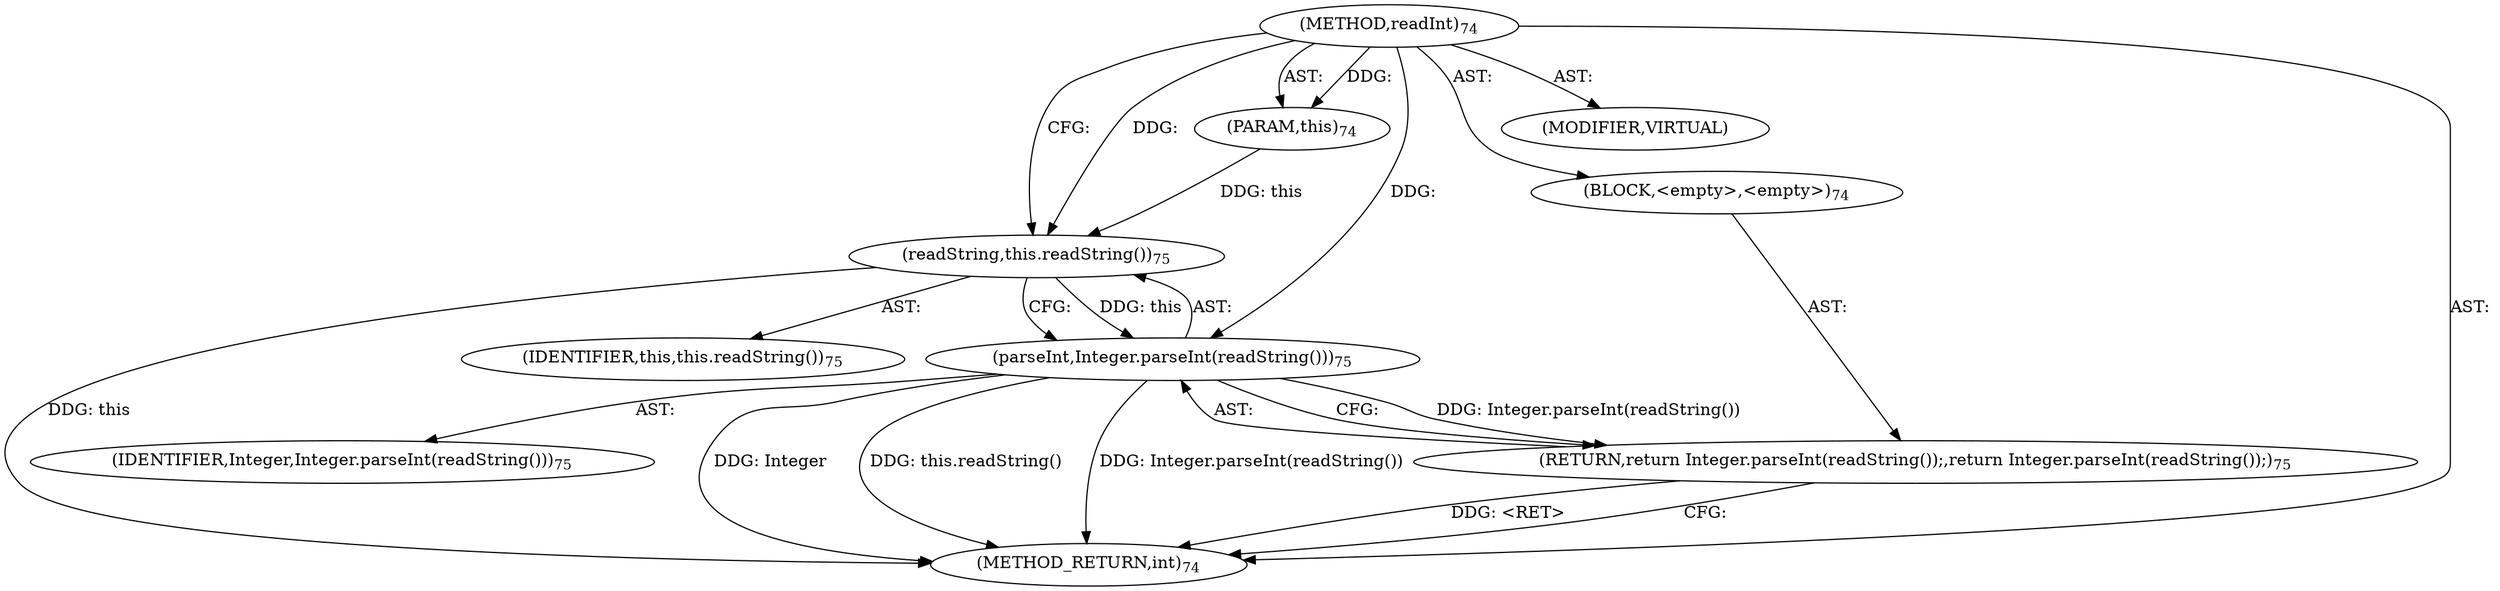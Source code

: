 digraph "readInt" {  
"324" [label = <(METHOD,readInt)<SUB>74</SUB>> ]
"12" [label = <(PARAM,this)<SUB>74</SUB>> ]
"325" [label = <(BLOCK,&lt;empty&gt;,&lt;empty&gt;)<SUB>74</SUB>> ]
"326" [label = <(RETURN,return Integer.parseInt(readString());,return Integer.parseInt(readString());)<SUB>75</SUB>> ]
"327" [label = <(parseInt,Integer.parseInt(readString()))<SUB>75</SUB>> ]
"328" [label = <(IDENTIFIER,Integer,Integer.parseInt(readString()))<SUB>75</SUB>> ]
"329" [label = <(readString,this.readString())<SUB>75</SUB>> ]
"11" [label = <(IDENTIFIER,this,this.readString())<SUB>75</SUB>> ]
"330" [label = <(MODIFIER,VIRTUAL)> ]
"331" [label = <(METHOD_RETURN,int)<SUB>74</SUB>> ]
  "324" -> "12"  [ label = "AST: "] 
  "324" -> "325"  [ label = "AST: "] 
  "324" -> "330"  [ label = "AST: "] 
  "324" -> "331"  [ label = "AST: "] 
  "325" -> "326"  [ label = "AST: "] 
  "326" -> "327"  [ label = "AST: "] 
  "327" -> "328"  [ label = "AST: "] 
  "327" -> "329"  [ label = "AST: "] 
  "329" -> "11"  [ label = "AST: "] 
  "326" -> "331"  [ label = "CFG: "] 
  "327" -> "326"  [ label = "CFG: "] 
  "329" -> "327"  [ label = "CFG: "] 
  "324" -> "329"  [ label = "CFG: "] 
  "326" -> "331"  [ label = "DDG: &lt;RET&gt;"] 
  "327" -> "331"  [ label = "DDG: Integer"] 
  "329" -> "331"  [ label = "DDG: this"] 
  "327" -> "331"  [ label = "DDG: this.readString()"] 
  "327" -> "331"  [ label = "DDG: Integer.parseInt(readString())"] 
  "324" -> "12"  [ label = "DDG: "] 
  "327" -> "326"  [ label = "DDG: Integer.parseInt(readString())"] 
  "324" -> "327"  [ label = "DDG: "] 
  "329" -> "327"  [ label = "DDG: this"] 
  "12" -> "329"  [ label = "DDG: this"] 
  "324" -> "329"  [ label = "DDG: "] 
}
